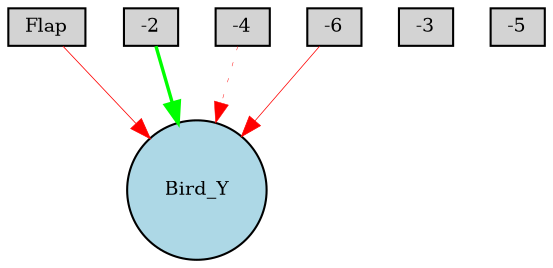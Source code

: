 digraph {
	node [fontsize=9 height=0.2 shape=circle width=0.2]
	Flap [fillcolor=lightgray shape=box style=filled]
	-2 [fillcolor=lightgray shape=box style=filled]
	-3 [fillcolor=lightgray shape=box style=filled]
	-4 [fillcolor=lightgray shape=box style=filled]
	-5 [fillcolor=lightgray shape=box style=filled]
	-6 [fillcolor=lightgray shape=box style=filled]
	Bird_Y [fillcolor=lightblue style=filled]
	-2 -> Bird_Y [color=green penwidth=1.622198944321949 style=solid]
	-6 -> Bird_Y [color=red penwidth=0.36030665335436696 style=solid]
	Flap -> Bird_Y [color=red penwidth=0.38185846644625965 style=solid]
	-4 -> Bird_Y [color=red penwidth=0.21673483499222068 style=dotted]
}
